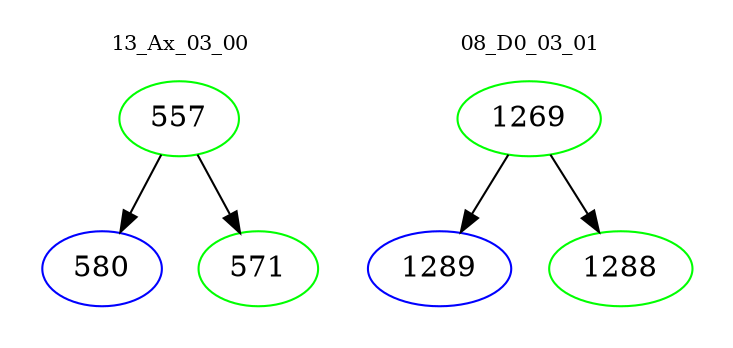 digraph{
subgraph cluster_0 {
color = white
label = "13_Ax_03_00";
fontsize=10;
T0_557 [label="557", color="green"]
T0_557 -> T0_580 [color="black"]
T0_580 [label="580", color="blue"]
T0_557 -> T0_571 [color="black"]
T0_571 [label="571", color="green"]
}
subgraph cluster_1 {
color = white
label = "08_D0_03_01";
fontsize=10;
T1_1269 [label="1269", color="green"]
T1_1269 -> T1_1289 [color="black"]
T1_1289 [label="1289", color="blue"]
T1_1269 -> T1_1288 [color="black"]
T1_1288 [label="1288", color="green"]
}
}

